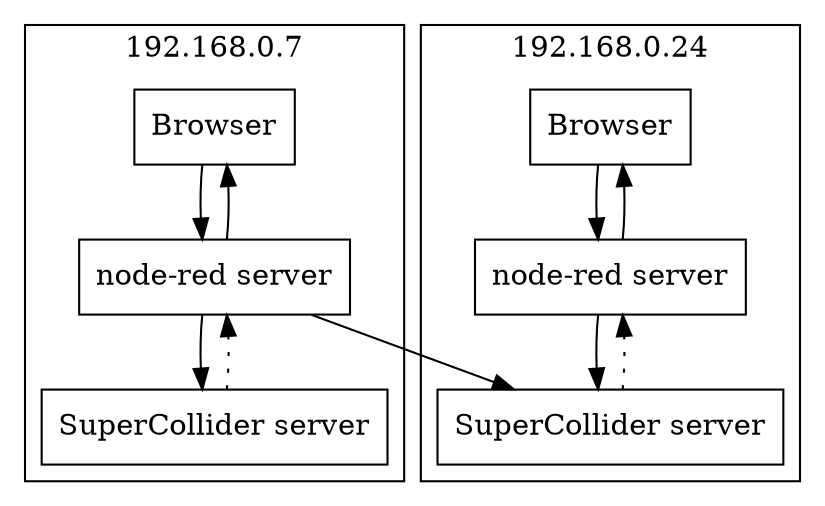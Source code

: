 digraph G {

subgraph cluster_1 {
node[shape=box];   

Browser_1 -> NR_1;
NR_1 -> Browser_1;

NR_1 -> SC_1;
SC_1 -> NR_1[style=dotted];

NR_1[label="node-red server"];
SC_1[label="SuperCollider server"];
Browser_1[label="Browser"];

label = "192.168.0.7";
color=black;
}


subgraph cluster_2 {
node[shape=box];   

Browser_2 -> NR_2;
NR_2 -> Browser_2;

NR_2 -> SC_2;
SC_2 -> NR_2[style=dotted];

NR_2[label="node-red server"];
SC_2[label="SuperCollider server"];
Browser_2[label="Browser"];

label = "192.168.0.24";

color=black;
}

NR_1 -> SC_2;


}